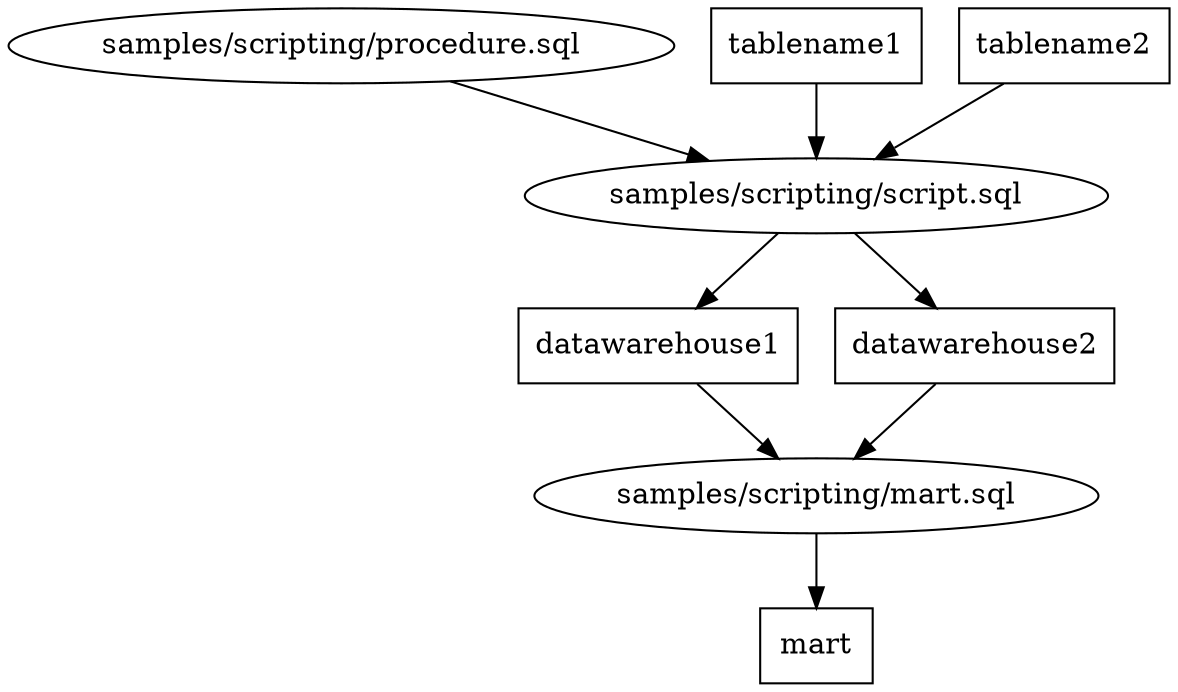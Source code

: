 digraph G {
0 [label="samples/scripting/mart.sql", shape="", type=query];
1 [label="samples/scripting/procedure.sql", shape="", type=query];
2 [label="samples/scripting/script.sql", shape="", type=query];
3 [label=datawarehouse1, shape=box, type=table];
4 [label=datawarehouse2, shape=box, type=table];
5 [label=mart, shape=box, type=table];
6 [label=tablename1, shape=box, type=table];
7 [label=tablename2, shape=box, type=table];
0->5 ;
1->2 ;
2->3 ;
2->4 ;
3->0 ;
4->0 ;
6->2 ;
7->2 ;
}

